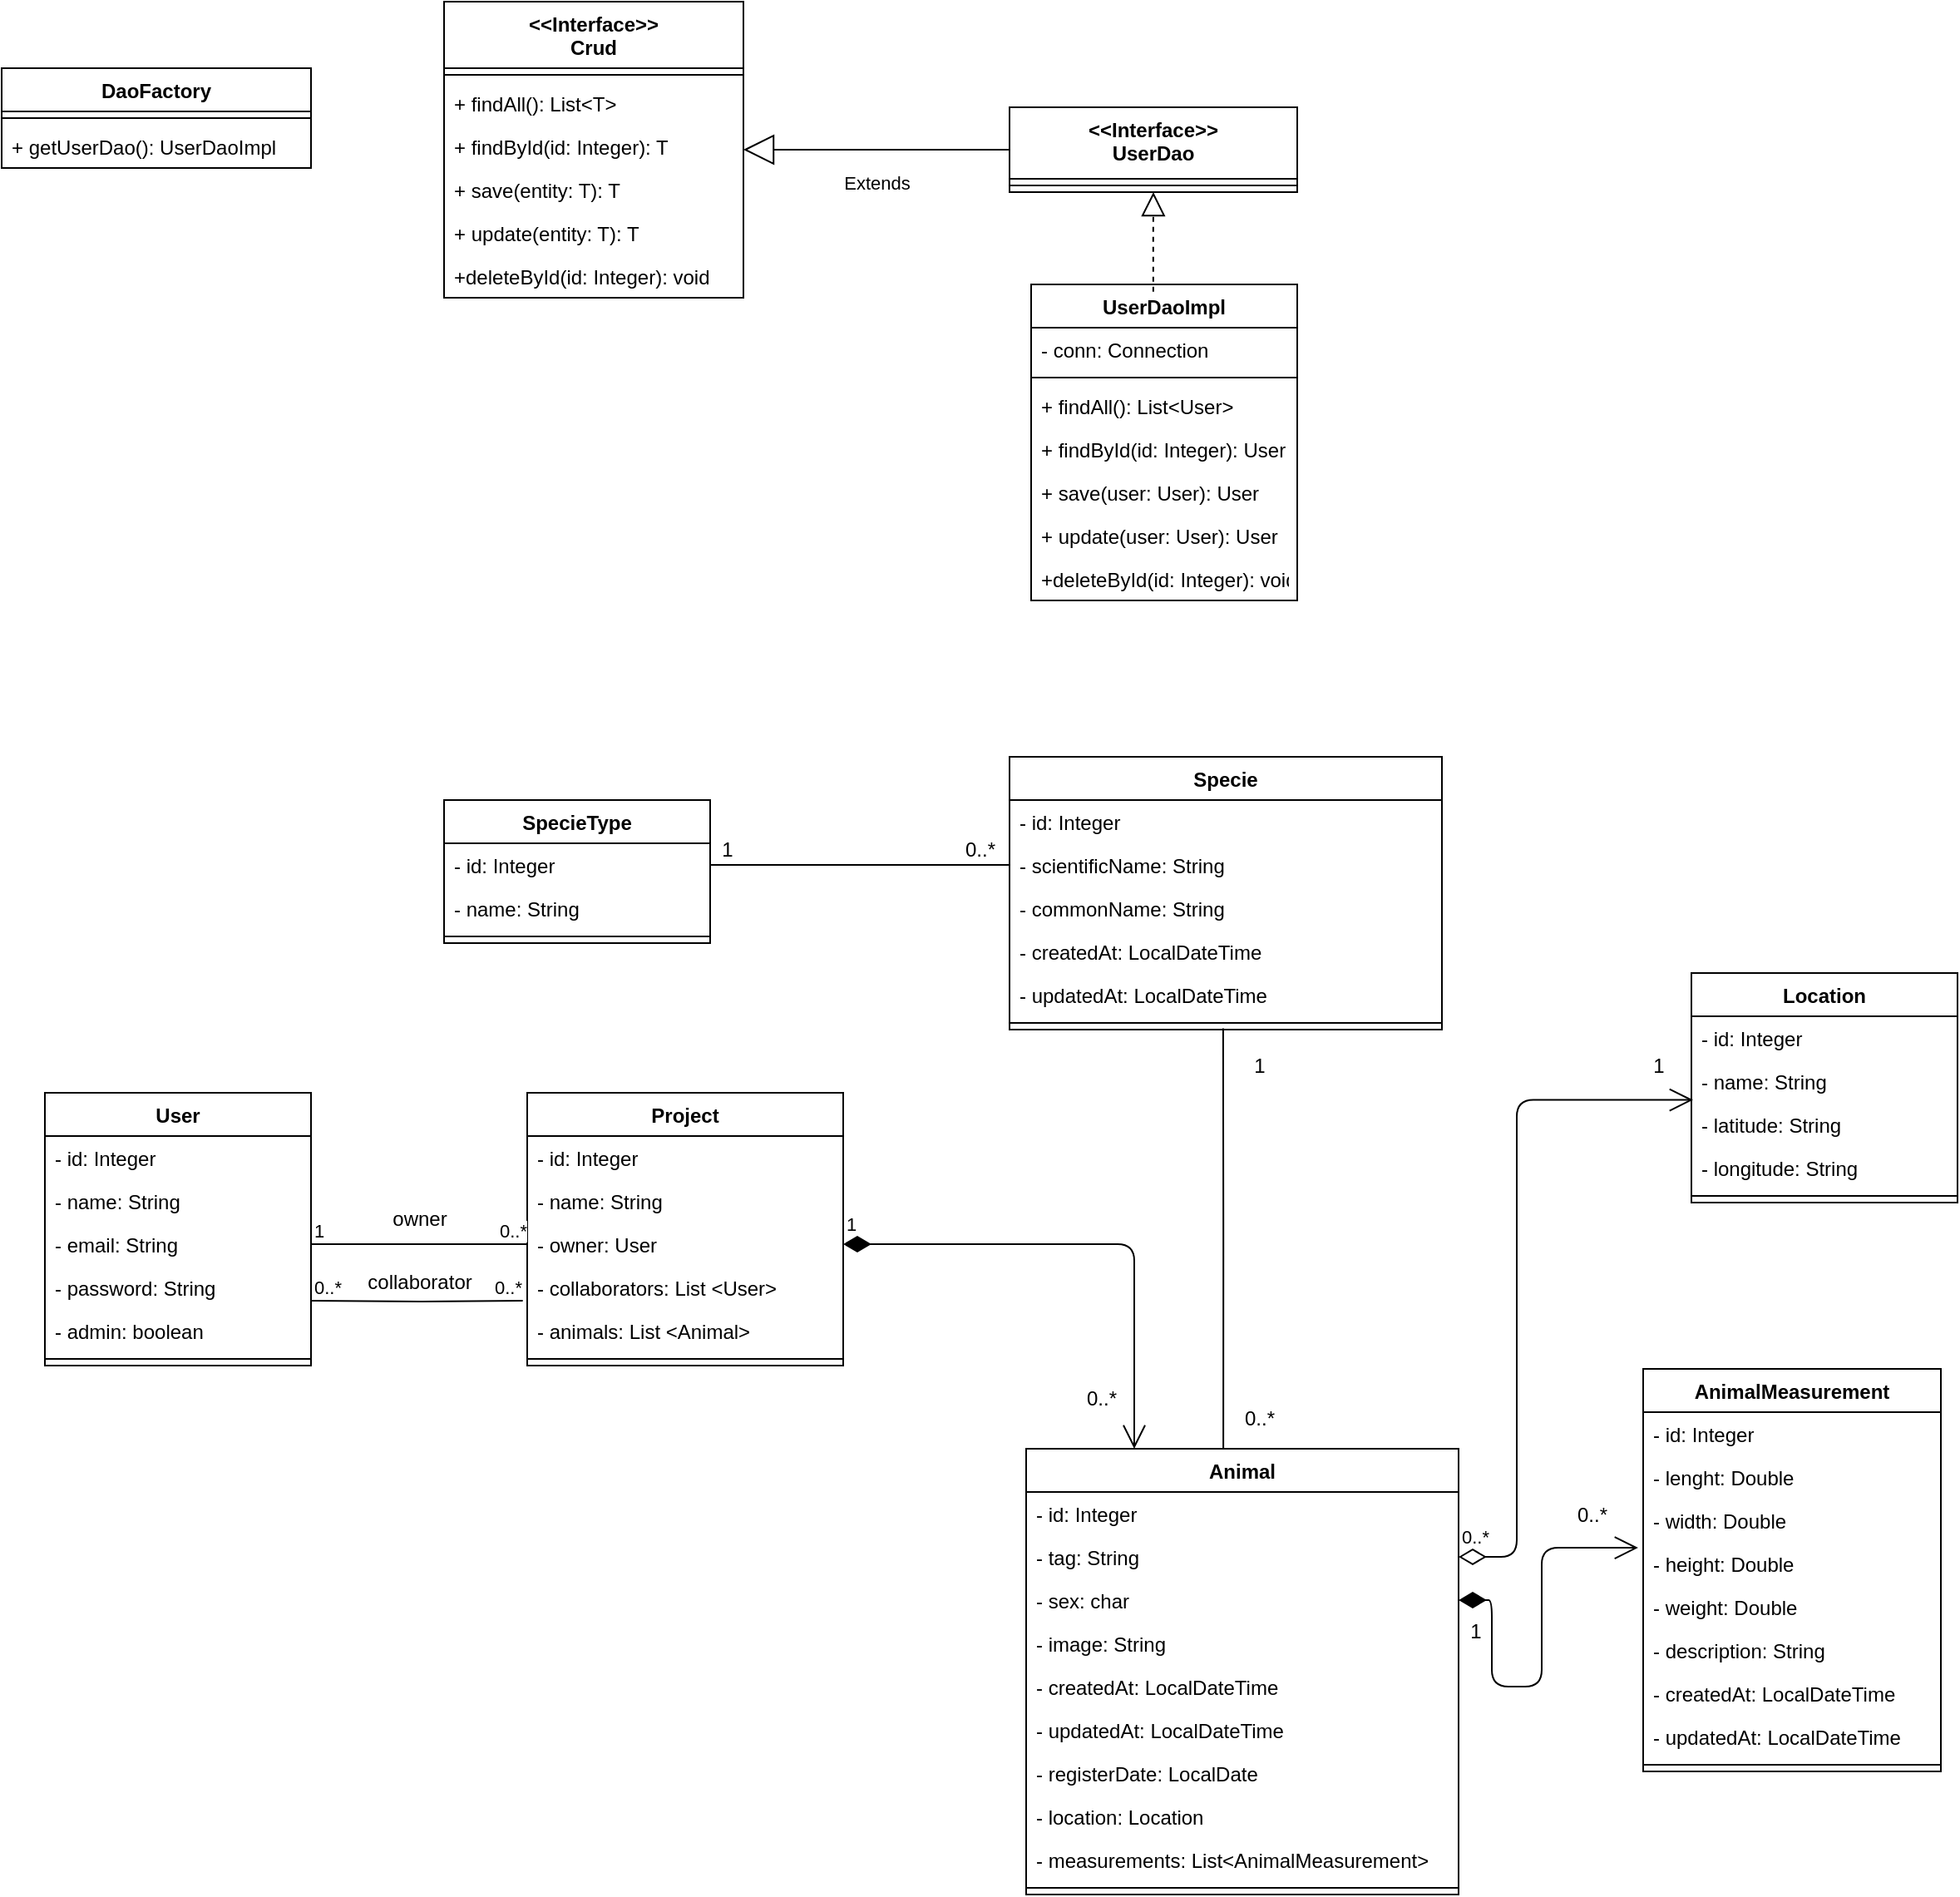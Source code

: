 <mxfile version="14.6.10" type="device"><diagram id="C5RBs43oDa-KdzZeNtuy" name="Page-1"><mxGraphModel dx="1729" dy="1935" grid="1" gridSize="10" guides="1" tooltips="1" connect="1" arrows="1" fold="1" page="1" pageScale="1" pageWidth="827" pageHeight="1169" math="0" shadow="0"><root><mxCell id="WIyWlLk6GJQsqaUBKTNV-0"/><mxCell id="WIyWlLk6GJQsqaUBKTNV-1" parent="WIyWlLk6GJQsqaUBKTNV-0"/><mxCell id="4q6mbvtF_POopmjY74IP-0" value="Location" style="swimlane;fontStyle=1;align=center;verticalAlign=top;childLayout=stackLayout;horizontal=1;startSize=26;horizontalStack=0;resizeParent=1;resizeParentMax=0;resizeLast=0;collapsible=1;marginBottom=0;" parent="WIyWlLk6GJQsqaUBKTNV-1" vertex="1"><mxGeometry x="1270" y="64" width="160" height="138" as="geometry"/></mxCell><mxCell id="4q6mbvtF_POopmjY74IP-1" value="- id: Integer" style="text;strokeColor=none;fillColor=none;align=left;verticalAlign=top;spacingLeft=4;spacingRight=4;overflow=hidden;rotatable=0;points=[[0,0.5],[1,0.5]];portConstraint=eastwest;" parent="4q6mbvtF_POopmjY74IP-0" vertex="1"><mxGeometry y="26" width="160" height="26" as="geometry"/></mxCell><mxCell id="4q6mbvtF_POopmjY74IP-8" value="- name: String" style="text;strokeColor=none;fillColor=none;align=left;verticalAlign=top;spacingLeft=4;spacingRight=4;overflow=hidden;rotatable=0;points=[[0,0.5],[1,0.5]];portConstraint=eastwest;" parent="4q6mbvtF_POopmjY74IP-0" vertex="1"><mxGeometry y="52" width="160" height="26" as="geometry"/></mxCell><mxCell id="4q6mbvtF_POopmjY74IP-9" value="- latitude: String" style="text;strokeColor=none;fillColor=none;align=left;verticalAlign=top;spacingLeft=4;spacingRight=4;overflow=hidden;rotatable=0;points=[[0,0.5],[1,0.5]];portConstraint=eastwest;" parent="4q6mbvtF_POopmjY74IP-0" vertex="1"><mxGeometry y="78" width="160" height="26" as="geometry"/></mxCell><mxCell id="4q6mbvtF_POopmjY74IP-10" value="- longitude: String" style="text;strokeColor=none;fillColor=none;align=left;verticalAlign=top;spacingLeft=4;spacingRight=4;overflow=hidden;rotatable=0;points=[[0,0.5],[1,0.5]];portConstraint=eastwest;" parent="4q6mbvtF_POopmjY74IP-0" vertex="1"><mxGeometry y="104" width="160" height="26" as="geometry"/></mxCell><mxCell id="4q6mbvtF_POopmjY74IP-2" value="" style="line;strokeWidth=1;fillColor=none;align=left;verticalAlign=middle;spacingTop=-1;spacingLeft=3;spacingRight=3;rotatable=0;labelPosition=right;points=[];portConstraint=eastwest;" parent="4q6mbvtF_POopmjY74IP-0" vertex="1"><mxGeometry y="130" width="160" height="8" as="geometry"/></mxCell><mxCell id="4q6mbvtF_POopmjY74IP-4" value="User" style="swimlane;fontStyle=1;align=center;verticalAlign=top;childLayout=stackLayout;horizontal=1;startSize=26;horizontalStack=0;resizeParent=1;resizeParentMax=0;resizeLast=0;collapsible=1;marginBottom=0;" parent="WIyWlLk6GJQsqaUBKTNV-1" vertex="1"><mxGeometry x="280" y="136" width="160" height="164" as="geometry"/></mxCell><mxCell id="4q6mbvtF_POopmjY74IP-5" value="- id: Integer" style="text;strokeColor=none;fillColor=none;align=left;verticalAlign=top;spacingLeft=4;spacingRight=4;overflow=hidden;rotatable=0;points=[[0,0.5],[1,0.5]];portConstraint=eastwest;" parent="4q6mbvtF_POopmjY74IP-4" vertex="1"><mxGeometry y="26" width="160" height="26" as="geometry"/></mxCell><mxCell id="4q6mbvtF_POopmjY74IP-14" value="- name: String" style="text;strokeColor=none;fillColor=none;align=left;verticalAlign=top;spacingLeft=4;spacingRight=4;overflow=hidden;rotatable=0;points=[[0,0.5],[1,0.5]];portConstraint=eastwest;" parent="4q6mbvtF_POopmjY74IP-4" vertex="1"><mxGeometry y="52" width="160" height="26" as="geometry"/></mxCell><mxCell id="4q6mbvtF_POopmjY74IP-15" value="- email: String" style="text;strokeColor=none;fillColor=none;align=left;verticalAlign=top;spacingLeft=4;spacingRight=4;overflow=hidden;rotatable=0;points=[[0,0.5],[1,0.5]];portConstraint=eastwest;" parent="4q6mbvtF_POopmjY74IP-4" vertex="1"><mxGeometry y="78" width="160" height="26" as="geometry"/></mxCell><mxCell id="4q6mbvtF_POopmjY74IP-16" value="- password: String" style="text;strokeColor=none;fillColor=none;align=left;verticalAlign=top;spacingLeft=4;spacingRight=4;overflow=hidden;rotatable=0;points=[[0,0.5],[1,0.5]];portConstraint=eastwest;" parent="4q6mbvtF_POopmjY74IP-4" vertex="1"><mxGeometry y="104" width="160" height="26" as="geometry"/></mxCell><mxCell id="4q6mbvtF_POopmjY74IP-17" value="- admin: boolean" style="text;strokeColor=none;fillColor=none;align=left;verticalAlign=top;spacingLeft=4;spacingRight=4;overflow=hidden;rotatable=0;points=[[0,0.5],[1,0.5]];portConstraint=eastwest;" parent="4q6mbvtF_POopmjY74IP-4" vertex="1"><mxGeometry y="130" width="160" height="26" as="geometry"/></mxCell><mxCell id="4q6mbvtF_POopmjY74IP-6" value="" style="line;strokeWidth=1;fillColor=none;align=left;verticalAlign=middle;spacingTop=-1;spacingLeft=3;spacingRight=3;rotatable=0;labelPosition=right;points=[];portConstraint=eastwest;" parent="4q6mbvtF_POopmjY74IP-4" vertex="1"><mxGeometry y="156" width="160" height="8" as="geometry"/></mxCell><mxCell id="4q6mbvtF_POopmjY74IP-18" value="Project" style="swimlane;fontStyle=1;align=center;verticalAlign=top;childLayout=stackLayout;horizontal=1;startSize=26;horizontalStack=0;resizeParent=1;resizeParentMax=0;resizeLast=0;collapsible=1;marginBottom=0;" parent="WIyWlLk6GJQsqaUBKTNV-1" vertex="1"><mxGeometry x="570" y="136" width="190" height="164" as="geometry"/></mxCell><mxCell id="4q6mbvtF_POopmjY74IP-19" value="- id: Integer" style="text;strokeColor=none;fillColor=none;align=left;verticalAlign=top;spacingLeft=4;spacingRight=4;overflow=hidden;rotatable=0;points=[[0,0.5],[1,0.5]];portConstraint=eastwest;" parent="4q6mbvtF_POopmjY74IP-18" vertex="1"><mxGeometry y="26" width="190" height="26" as="geometry"/></mxCell><mxCell id="4q6mbvtF_POopmjY74IP-22" value="- name: String" style="text;strokeColor=none;fillColor=none;align=left;verticalAlign=top;spacingLeft=4;spacingRight=4;overflow=hidden;rotatable=0;points=[[0,0.5],[1,0.5]];portConstraint=eastwest;" parent="4q6mbvtF_POopmjY74IP-18" vertex="1"><mxGeometry y="52" width="190" height="26" as="geometry"/></mxCell><mxCell id="4q6mbvtF_POopmjY74IP-23" value="- owner: User" style="text;strokeColor=none;fillColor=none;align=left;verticalAlign=top;spacingLeft=4;spacingRight=4;overflow=hidden;rotatable=0;points=[[0,0.5],[1,0.5]];portConstraint=eastwest;" parent="4q6mbvtF_POopmjY74IP-18" vertex="1"><mxGeometry y="78" width="190" height="26" as="geometry"/></mxCell><mxCell id="4q6mbvtF_POopmjY74IP-24" value="- collaborators: List &lt;User&gt;" style="text;strokeColor=none;fillColor=none;align=left;verticalAlign=top;spacingLeft=4;spacingRight=4;overflow=hidden;rotatable=0;points=[[0,0.5],[1,0.5]];portConstraint=eastwest;" parent="4q6mbvtF_POopmjY74IP-18" vertex="1"><mxGeometry y="104" width="190" height="26" as="geometry"/></mxCell><mxCell id="4q6mbvtF_POopmjY74IP-58" value="- animals: List &lt;Animal&gt;" style="text;strokeColor=none;fillColor=none;align=left;verticalAlign=top;spacingLeft=4;spacingRight=4;overflow=hidden;rotatable=0;points=[[0,0.5],[1,0.5]];portConstraint=eastwest;" parent="4q6mbvtF_POopmjY74IP-18" vertex="1"><mxGeometry y="130" width="190" height="26" as="geometry"/></mxCell><mxCell id="4q6mbvtF_POopmjY74IP-20" value="" style="line;strokeWidth=1;fillColor=none;align=left;verticalAlign=middle;spacingTop=-1;spacingLeft=3;spacingRight=3;rotatable=0;labelPosition=right;points=[];portConstraint=eastwest;" parent="4q6mbvtF_POopmjY74IP-18" vertex="1"><mxGeometry y="156" width="190" height="8" as="geometry"/></mxCell><mxCell id="4q6mbvtF_POopmjY74IP-25" value="Specie" style="swimlane;fontStyle=1;align=center;verticalAlign=top;childLayout=stackLayout;horizontal=1;startSize=26;horizontalStack=0;resizeParent=1;resizeParentMax=0;resizeLast=0;collapsible=1;marginBottom=0;" parent="WIyWlLk6GJQsqaUBKTNV-1" vertex="1"><mxGeometry x="860" y="-66" width="260" height="164" as="geometry"/></mxCell><mxCell id="4q6mbvtF_POopmjY74IP-26" value="- id: Integer" style="text;strokeColor=none;fillColor=none;align=left;verticalAlign=top;spacingLeft=4;spacingRight=4;overflow=hidden;rotatable=0;points=[[0,0.5],[1,0.5]];portConstraint=eastwest;" parent="4q6mbvtF_POopmjY74IP-25" vertex="1"><mxGeometry y="26" width="260" height="26" as="geometry"/></mxCell><mxCell id="4q6mbvtF_POopmjY74IP-29" value="- scientificName: String" style="text;strokeColor=none;fillColor=none;align=left;verticalAlign=top;spacingLeft=4;spacingRight=4;overflow=hidden;rotatable=0;points=[[0,0.5],[1,0.5]];portConstraint=eastwest;" parent="4q6mbvtF_POopmjY74IP-25" vertex="1"><mxGeometry y="52" width="260" height="26" as="geometry"/></mxCell><mxCell id="4q6mbvtF_POopmjY74IP-32" value="- commonName: String" style="text;strokeColor=none;fillColor=none;align=left;verticalAlign=top;spacingLeft=4;spacingRight=4;overflow=hidden;rotatable=0;points=[[0,0.5],[1,0.5]];portConstraint=eastwest;" parent="4q6mbvtF_POopmjY74IP-25" vertex="1"><mxGeometry y="78" width="260" height="26" as="geometry"/></mxCell><mxCell id="4q6mbvtF_POopmjY74IP-34" value="- createdAt: LocalDateTime" style="text;strokeColor=none;fillColor=none;align=left;verticalAlign=top;spacingLeft=4;spacingRight=4;overflow=hidden;rotatable=0;points=[[0,0.5],[1,0.5]];portConstraint=eastwest;" parent="4q6mbvtF_POopmjY74IP-25" vertex="1"><mxGeometry y="104" width="260" height="26" as="geometry"/></mxCell><mxCell id="4q6mbvtF_POopmjY74IP-36" value="- updatedAt: LocalDateTime" style="text;strokeColor=none;fillColor=none;align=left;verticalAlign=top;spacingLeft=4;spacingRight=4;overflow=hidden;rotatable=0;points=[[0,0.5],[1,0.5]];portConstraint=eastwest;" parent="4q6mbvtF_POopmjY74IP-25" vertex="1"><mxGeometry y="130" width="260" height="26" as="geometry"/></mxCell><mxCell id="4q6mbvtF_POopmjY74IP-27" value="" style="line;strokeWidth=1;fillColor=none;align=left;verticalAlign=middle;spacingTop=-1;spacingLeft=3;spacingRight=3;rotatable=0;labelPosition=right;points=[];portConstraint=eastwest;" parent="4q6mbvtF_POopmjY74IP-25" vertex="1"><mxGeometry y="156" width="260" height="8" as="geometry"/></mxCell><mxCell id="4q6mbvtF_POopmjY74IP-40" value="AnimalMeasurement" style="swimlane;fontStyle=1;align=center;verticalAlign=top;childLayout=stackLayout;horizontal=1;startSize=26;horizontalStack=0;resizeParent=1;resizeParentMax=0;resizeLast=0;collapsible=1;marginBottom=0;" parent="WIyWlLk6GJQsqaUBKTNV-1" vertex="1"><mxGeometry x="1241" y="302" width="179" height="242" as="geometry"/></mxCell><mxCell id="4q6mbvtF_POopmjY74IP-41" value="- id: Integer" style="text;strokeColor=none;fillColor=none;align=left;verticalAlign=top;spacingLeft=4;spacingRight=4;overflow=hidden;rotatable=0;points=[[0,0.5],[1,0.5]];portConstraint=eastwest;" parent="4q6mbvtF_POopmjY74IP-40" vertex="1"><mxGeometry y="26" width="179" height="26" as="geometry"/></mxCell><mxCell id="4q6mbvtF_POopmjY74IP-45" value="- lenght: Double" style="text;strokeColor=none;fillColor=none;align=left;verticalAlign=top;spacingLeft=4;spacingRight=4;overflow=hidden;rotatable=0;points=[[0,0.5],[1,0.5]];portConstraint=eastwest;" parent="4q6mbvtF_POopmjY74IP-40" vertex="1"><mxGeometry y="52" width="179" height="26" as="geometry"/></mxCell><mxCell id="4q6mbvtF_POopmjY74IP-48" value="- width: Double" style="text;strokeColor=none;fillColor=none;align=left;verticalAlign=top;spacingLeft=4;spacingRight=4;overflow=hidden;rotatable=0;points=[[0,0.5],[1,0.5]];portConstraint=eastwest;" parent="4q6mbvtF_POopmjY74IP-40" vertex="1"><mxGeometry y="78" width="179" height="26" as="geometry"/></mxCell><mxCell id="4q6mbvtF_POopmjY74IP-44" value="- height: Double" style="text;strokeColor=none;fillColor=none;align=left;verticalAlign=top;spacingLeft=4;spacingRight=4;overflow=hidden;rotatable=0;points=[[0,0.5],[1,0.5]];portConstraint=eastwest;" parent="4q6mbvtF_POopmjY74IP-40" vertex="1"><mxGeometry y="104" width="179" height="26" as="geometry"/></mxCell><mxCell id="4q6mbvtF_POopmjY74IP-46" value="- weight: Double" style="text;strokeColor=none;fillColor=none;align=left;verticalAlign=top;spacingLeft=4;spacingRight=4;overflow=hidden;rotatable=0;points=[[0,0.5],[1,0.5]];portConstraint=eastwest;" parent="4q6mbvtF_POopmjY74IP-40" vertex="1"><mxGeometry y="130" width="179" height="26" as="geometry"/></mxCell><mxCell id="4q6mbvtF_POopmjY74IP-47" value="- description: String" style="text;strokeColor=none;fillColor=none;align=left;verticalAlign=top;spacingLeft=4;spacingRight=4;overflow=hidden;rotatable=0;points=[[0,0.5],[1,0.5]];portConstraint=eastwest;" parent="4q6mbvtF_POopmjY74IP-40" vertex="1"><mxGeometry y="156" width="179" height="26" as="geometry"/></mxCell><mxCell id="4q6mbvtF_POopmjY74IP-86" value="- createdAt: LocalDateTime" style="text;strokeColor=none;fillColor=none;align=left;verticalAlign=top;spacingLeft=4;spacingRight=4;overflow=hidden;rotatable=0;points=[[0,0.5],[1,0.5]];portConstraint=eastwest;" parent="4q6mbvtF_POopmjY74IP-40" vertex="1"><mxGeometry y="182" width="179" height="26" as="geometry"/></mxCell><mxCell id="4q6mbvtF_POopmjY74IP-87" value="- updatedAt: LocalDateTime" style="text;strokeColor=none;fillColor=none;align=left;verticalAlign=top;spacingLeft=4;spacingRight=4;overflow=hidden;rotatable=0;points=[[0,0.5],[1,0.5]];portConstraint=eastwest;" parent="4q6mbvtF_POopmjY74IP-40" vertex="1"><mxGeometry y="208" width="179" height="26" as="geometry"/></mxCell><mxCell id="4q6mbvtF_POopmjY74IP-42" value="" style="line;strokeWidth=1;fillColor=none;align=left;verticalAlign=middle;spacingTop=-1;spacingLeft=3;spacingRight=3;rotatable=0;labelPosition=right;points=[];portConstraint=eastwest;" parent="4q6mbvtF_POopmjY74IP-40" vertex="1"><mxGeometry y="234" width="179" height="8" as="geometry"/></mxCell><mxCell id="4q6mbvtF_POopmjY74IP-54" value="0..*" style="endArrow=open;html=1;endSize=12;startArrow=diamondThin;startSize=14;startFill=0;edgeStyle=orthogonalEdgeStyle;align=left;verticalAlign=bottom;entryX=0.006;entryY=0.933;entryDx=0;entryDy=0;entryPerimeter=0;exitX=1;exitY=0.5;exitDx=0;exitDy=0;" parent="WIyWlLk6GJQsqaUBKTNV-1" target="4q6mbvtF_POopmjY74IP-8" edge="1"><mxGeometry x="-1" y="3" relative="1" as="geometry"><mxPoint x="1130" y="415" as="sourcePoint"/><mxPoint x="640" y="220" as="targetPoint"/><Array as="points"><mxPoint x="1165" y="415"/><mxPoint x="1165" y="140"/></Array></mxGeometry></mxCell><mxCell id="4q6mbvtF_POopmjY74IP-55" value="" style="endArrow=open;html=1;endSize=12;startArrow=diamondThin;startSize=14;startFill=1;edgeStyle=orthogonalEdgeStyle;align=left;verticalAlign=bottom;entryX=-0.017;entryY=0.135;entryDx=0;entryDy=0;entryPerimeter=0;exitX=1;exitY=0.5;exitDx=0;exitDy=0;" parent="WIyWlLk6GJQsqaUBKTNV-1" source="4q6mbvtF_POopmjY74IP-93" target="4q6mbvtF_POopmjY74IP-44" edge="1"><mxGeometry x="-1" y="3" relative="1" as="geometry"><mxPoint x="480" y="220" as="sourcePoint"/><mxPoint x="640" y="220" as="targetPoint"/><Array as="points"><mxPoint x="1150" y="441"/><mxPoint x="1150" y="493"/><mxPoint x="1180" y="493"/><mxPoint x="1180" y="410"/></Array></mxGeometry></mxCell><mxCell id="4q6mbvtF_POopmjY74IP-57" value="1" style="endArrow=open;html=1;endSize=12;startArrow=diamondThin;startSize=14;startFill=1;edgeStyle=orthogonalEdgeStyle;align=left;verticalAlign=bottom;entryX=0.25;entryY=0;entryDx=0;entryDy=0;exitX=1;exitY=0.5;exitDx=0;exitDy=0;" parent="WIyWlLk6GJQsqaUBKTNV-1" source="4q6mbvtF_POopmjY74IP-23" target="4q6mbvtF_POopmjY74IP-88" edge="1"><mxGeometry x="-1" y="3" relative="1" as="geometry"><mxPoint x="550" y="212" as="sourcePoint"/><mxPoint x="850" y="179.998" as="targetPoint"/></mxGeometry></mxCell><mxCell id="4q6mbvtF_POopmjY74IP-77" value="0..*" style="text;html=1;resizable=0;autosize=1;align=center;verticalAlign=middle;points=[];fillColor=none;strokeColor=none;rounded=0;" parent="WIyWlLk6GJQsqaUBKTNV-1" vertex="1"><mxGeometry x="900" y="310" width="30" height="20" as="geometry"/></mxCell><mxCell id="4q6mbvtF_POopmjY74IP-78" value="1" style="text;html=1;resizable=0;autosize=1;align=center;verticalAlign=middle;points=[];fillColor=none;strokeColor=none;rounded=0;" parent="WIyWlLk6GJQsqaUBKTNV-1" vertex="1"><mxGeometry x="1240" y="110" width="20" height="20" as="geometry"/></mxCell><mxCell id="4q6mbvtF_POopmjY74IP-79" value="1" style="text;html=1;resizable=0;autosize=1;align=center;verticalAlign=middle;points=[];fillColor=none;strokeColor=none;rounded=0;" parent="WIyWlLk6GJQsqaUBKTNV-1" vertex="1"><mxGeometry x="1130" y="450" width="20" height="20" as="geometry"/></mxCell><mxCell id="4q6mbvtF_POopmjY74IP-80" value="0..*" style="text;html=1;resizable=0;autosize=1;align=center;verticalAlign=middle;points=[];fillColor=none;strokeColor=none;rounded=0;" parent="WIyWlLk6GJQsqaUBKTNV-1" vertex="1"><mxGeometry x="1195" y="380" width="30" height="20" as="geometry"/></mxCell><mxCell id="4q6mbvtF_POopmjY74IP-88" value="Animal" style="swimlane;fontStyle=1;align=center;verticalAlign=top;childLayout=stackLayout;horizontal=1;startSize=26;horizontalStack=0;resizeParent=1;resizeParentMax=0;resizeLast=0;collapsible=1;marginBottom=0;" parent="WIyWlLk6GJQsqaUBKTNV-1" vertex="1"><mxGeometry x="870" y="350" width="260" height="268" as="geometry"/></mxCell><mxCell id="4q6mbvtF_POopmjY74IP-89" value="- id: Integer" style="text;strokeColor=none;fillColor=none;align=left;verticalAlign=top;spacingLeft=4;spacingRight=4;overflow=hidden;rotatable=0;points=[[0,0.5],[1,0.5]];portConstraint=eastwest;" parent="4q6mbvtF_POopmjY74IP-88" vertex="1"><mxGeometry y="26" width="260" height="26" as="geometry"/></mxCell><mxCell id="4q6mbvtF_POopmjY74IP-92" value="- tag: String" style="text;strokeColor=none;fillColor=none;align=left;verticalAlign=top;spacingLeft=4;spacingRight=4;overflow=hidden;rotatable=0;points=[[0,0.5],[1,0.5]];portConstraint=eastwest;" parent="4q6mbvtF_POopmjY74IP-88" vertex="1"><mxGeometry y="52" width="260" height="26" as="geometry"/></mxCell><mxCell id="4q6mbvtF_POopmjY74IP-93" value="- sex: char" style="text;strokeColor=none;fillColor=none;align=left;verticalAlign=top;spacingLeft=4;spacingRight=4;overflow=hidden;rotatable=0;points=[[0,0.5],[1,0.5]];portConstraint=eastwest;" parent="4q6mbvtF_POopmjY74IP-88" vertex="1"><mxGeometry y="78" width="260" height="26" as="geometry"/></mxCell><mxCell id="4q6mbvtF_POopmjY74IP-94" value="- image: String" style="text;strokeColor=none;fillColor=none;align=left;verticalAlign=top;spacingLeft=4;spacingRight=4;overflow=hidden;rotatable=0;points=[[0,0.5],[1,0.5]];portConstraint=eastwest;" parent="4q6mbvtF_POopmjY74IP-88" vertex="1"><mxGeometry y="104" width="260" height="26" as="geometry"/></mxCell><mxCell id="4q6mbvtF_POopmjY74IP-95" value="- createdAt: LocalDateTime" style="text;strokeColor=none;fillColor=none;align=left;verticalAlign=top;spacingLeft=4;spacingRight=4;overflow=hidden;rotatable=0;points=[[0,0.5],[1,0.5]];portConstraint=eastwest;" parent="4q6mbvtF_POopmjY74IP-88" vertex="1"><mxGeometry y="130" width="260" height="26" as="geometry"/></mxCell><mxCell id="4q6mbvtF_POopmjY74IP-96" value="- updatedAt: LocalDateTime" style="text;strokeColor=none;fillColor=none;align=left;verticalAlign=top;spacingLeft=4;spacingRight=4;overflow=hidden;rotatable=0;points=[[0,0.5],[1,0.5]];portConstraint=eastwest;" parent="4q6mbvtF_POopmjY74IP-88" vertex="1"><mxGeometry y="156" width="260" height="26" as="geometry"/></mxCell><mxCell id="4q6mbvtF_POopmjY74IP-97" value="- registerDate: LocalDate" style="text;strokeColor=none;fillColor=none;align=left;verticalAlign=top;spacingLeft=4;spacingRight=4;overflow=hidden;rotatable=0;points=[[0,0.5],[1,0.5]];portConstraint=eastwest;" parent="4q6mbvtF_POopmjY74IP-88" vertex="1"><mxGeometry y="182" width="260" height="26" as="geometry"/></mxCell><mxCell id="4q6mbvtF_POopmjY74IP-98" value="- location: Location" style="text;strokeColor=none;fillColor=none;align=left;verticalAlign=top;spacingLeft=4;spacingRight=4;overflow=hidden;rotatable=0;points=[[0,0.5],[1,0.5]];portConstraint=eastwest;" parent="4q6mbvtF_POopmjY74IP-88" vertex="1"><mxGeometry y="208" width="260" height="26" as="geometry"/></mxCell><mxCell id="4q6mbvtF_POopmjY74IP-99" value="- measurements: List&lt;AnimalMeasurement&gt;" style="text;strokeColor=none;fillColor=none;align=left;verticalAlign=top;spacingLeft=4;spacingRight=4;overflow=hidden;rotatable=0;points=[[0,0.5],[1,0.5]];portConstraint=eastwest;" parent="4q6mbvtF_POopmjY74IP-88" vertex="1"><mxGeometry y="234" width="260" height="26" as="geometry"/></mxCell><mxCell id="4q6mbvtF_POopmjY74IP-100" value="" style="line;strokeWidth=1;fillColor=none;align=left;verticalAlign=middle;spacingTop=-1;spacingLeft=3;spacingRight=3;rotatable=0;labelPosition=right;points=[];portConstraint=eastwest;" parent="4q6mbvtF_POopmjY74IP-88" vertex="1"><mxGeometry y="260" width="260" height="8" as="geometry"/></mxCell><mxCell id="4q6mbvtF_POopmjY74IP-101" value="SpecieType" style="swimlane;fontStyle=1;align=center;verticalAlign=top;childLayout=stackLayout;horizontal=1;startSize=26;horizontalStack=0;resizeParent=1;resizeParentMax=0;resizeLast=0;collapsible=1;marginBottom=0;" parent="WIyWlLk6GJQsqaUBKTNV-1" vertex="1"><mxGeometry x="520" y="-40" width="160" height="86" as="geometry"/></mxCell><mxCell id="4q6mbvtF_POopmjY74IP-102" value="- id: Integer" style="text;strokeColor=none;fillColor=none;align=left;verticalAlign=top;spacingLeft=4;spacingRight=4;overflow=hidden;rotatable=0;points=[[0,0.5],[1,0.5]];portConstraint=eastwest;" parent="4q6mbvtF_POopmjY74IP-101" vertex="1"><mxGeometry y="26" width="160" height="26" as="geometry"/></mxCell><mxCell id="4q6mbvtF_POopmjY74IP-105" value="- name: String" style="text;strokeColor=none;fillColor=none;align=left;verticalAlign=top;spacingLeft=4;spacingRight=4;overflow=hidden;rotatable=0;points=[[0,0.5],[1,0.5]];portConstraint=eastwest;" parent="4q6mbvtF_POopmjY74IP-101" vertex="1"><mxGeometry y="52" width="160" height="26" as="geometry"/></mxCell><mxCell id="4q6mbvtF_POopmjY74IP-103" value="" style="line;strokeWidth=1;fillColor=none;align=left;verticalAlign=middle;spacingTop=-1;spacingLeft=3;spacingRight=3;rotatable=0;labelPosition=right;points=[];portConstraint=eastwest;" parent="4q6mbvtF_POopmjY74IP-101" vertex="1"><mxGeometry y="78" width="160" height="8" as="geometry"/></mxCell><mxCell id="4q6mbvtF_POopmjY74IP-126" value="1" style="text;html=1;resizable=0;autosize=1;align=center;verticalAlign=middle;points=[];fillColor=none;strokeColor=none;rounded=0;" parent="WIyWlLk6GJQsqaUBKTNV-1" vertex="1"><mxGeometry x="1000" y="110" width="20" height="20" as="geometry"/></mxCell><mxCell id="4q6mbvtF_POopmjY74IP-127" value="0..*" style="text;html=1;resizable=0;autosize=1;align=center;verticalAlign=middle;points=[];fillColor=none;strokeColor=none;rounded=0;" parent="WIyWlLk6GJQsqaUBKTNV-1" vertex="1"><mxGeometry x="995" y="322" width="30" height="20" as="geometry"/></mxCell><mxCell id="4q6mbvtF_POopmjY74IP-129" value="" style="endArrow=none;html=1;edgeStyle=orthogonalEdgeStyle;exitX=1;exitY=0.5;exitDx=0;exitDy=0;entryX=0;entryY=0.5;entryDx=0;entryDy=0;" parent="WIyWlLk6GJQsqaUBKTNV-1" source="4q6mbvtF_POopmjY74IP-102" target="4q6mbvtF_POopmjY74IP-29" edge="1"><mxGeometry relative="1" as="geometry"><mxPoint x="770" y="-140" as="sourcePoint"/><mxPoint x="820" y="50" as="targetPoint"/></mxGeometry></mxCell><mxCell id="4q6mbvtF_POopmjY74IP-133" value="" style="endArrow=none;html=1;edgeStyle=orthogonalEdgeStyle;entryX=0.494;entryY=0.908;entryDx=0;entryDy=0;entryPerimeter=0;exitX=0.456;exitY=0;exitDx=0;exitDy=0;exitPerimeter=0;" parent="WIyWlLk6GJQsqaUBKTNV-1" source="4q6mbvtF_POopmjY74IP-88" target="4q6mbvtF_POopmjY74IP-27" edge="1"><mxGeometry relative="1" as="geometry"><mxPoint x="988" y="348" as="sourcePoint"/><mxPoint x="970" y="100" as="targetPoint"/></mxGeometry></mxCell><mxCell id="4q6mbvtF_POopmjY74IP-136" value="1" style="text;html=1;resizable=0;autosize=1;align=center;verticalAlign=middle;points=[];fillColor=none;strokeColor=none;rounded=0;" parent="WIyWlLk6GJQsqaUBKTNV-1" vertex="1"><mxGeometry x="680" y="-20" width="20" height="20" as="geometry"/></mxCell><mxCell id="4q6mbvtF_POopmjY74IP-137" value="0..*" style="text;html=1;resizable=0;autosize=1;align=center;verticalAlign=middle;points=[];fillColor=none;strokeColor=none;rounded=0;" parent="WIyWlLk6GJQsqaUBKTNV-1" vertex="1"><mxGeometry x="827" y="-20" width="30" height="20" as="geometry"/></mxCell><mxCell id="C9whbQh1hwRXy4vtCE9B-0" value="DaoFactory" style="swimlane;fontStyle=1;align=center;verticalAlign=top;childLayout=stackLayout;horizontal=1;startSize=26;horizontalStack=0;resizeParent=1;resizeParentMax=0;resizeLast=0;collapsible=1;marginBottom=0;fillColor=#ffffff;" vertex="1" parent="WIyWlLk6GJQsqaUBKTNV-1"><mxGeometry x="254" y="-480" width="186" height="60" as="geometry"/></mxCell><mxCell id="C9whbQh1hwRXy4vtCE9B-2" value="" style="line;strokeWidth=1;fillColor=none;align=left;verticalAlign=middle;spacingTop=-1;spacingLeft=3;spacingRight=3;rotatable=0;labelPosition=right;points=[];portConstraint=eastwest;" vertex="1" parent="C9whbQh1hwRXy4vtCE9B-0"><mxGeometry y="26" width="186" height="8" as="geometry"/></mxCell><mxCell id="C9whbQh1hwRXy4vtCE9B-3" value="+ getUserDao(): UserDaoImpl" style="text;strokeColor=none;fillColor=none;align=left;verticalAlign=top;spacingLeft=4;spacingRight=4;overflow=hidden;rotatable=0;points=[[0,0.5],[1,0.5]];portConstraint=eastwest;" vertex="1" parent="C9whbQh1hwRXy4vtCE9B-0"><mxGeometry y="34" width="186" height="26" as="geometry"/></mxCell><mxCell id="C9whbQh1hwRXy4vtCE9B-8" value="&lt;&lt;Interface&gt;&gt;&#10;Crud" style="swimlane;fontStyle=1;align=center;verticalAlign=top;childLayout=stackLayout;horizontal=1;startSize=40;horizontalStack=0;resizeParent=1;resizeParentMax=0;resizeLast=0;collapsible=1;marginBottom=0;fillColor=#ffffff;" vertex="1" parent="WIyWlLk6GJQsqaUBKTNV-1"><mxGeometry x="520" y="-520" width="180" height="178" as="geometry"/></mxCell><mxCell id="C9whbQh1hwRXy4vtCE9B-10" value="" style="line;strokeWidth=1;fillColor=none;align=left;verticalAlign=middle;spacingTop=-1;spacingLeft=3;spacingRight=3;rotatable=0;labelPosition=right;points=[];portConstraint=eastwest;" vertex="1" parent="C9whbQh1hwRXy4vtCE9B-8"><mxGeometry y="40" width="180" height="8" as="geometry"/></mxCell><mxCell id="C9whbQh1hwRXy4vtCE9B-11" value="+ findAll(): List&lt;T&gt;" style="text;strokeColor=none;fillColor=none;align=left;verticalAlign=top;spacingLeft=4;spacingRight=4;overflow=hidden;rotatable=0;points=[[0,0.5],[1,0.5]];portConstraint=eastwest;" vertex="1" parent="C9whbQh1hwRXy4vtCE9B-8"><mxGeometry y="48" width="180" height="26" as="geometry"/></mxCell><mxCell id="C9whbQh1hwRXy4vtCE9B-20" value="+ findById(id: Integer): T" style="text;strokeColor=none;fillColor=none;align=left;verticalAlign=top;spacingLeft=4;spacingRight=4;overflow=hidden;rotatable=0;points=[[0,0.5],[1,0.5]];portConstraint=eastwest;" vertex="1" parent="C9whbQh1hwRXy4vtCE9B-8"><mxGeometry y="74" width="180" height="26" as="geometry"/></mxCell><mxCell id="C9whbQh1hwRXy4vtCE9B-21" value="+ save(entity: T): T" style="text;strokeColor=none;fillColor=none;align=left;verticalAlign=top;spacingLeft=4;spacingRight=4;overflow=hidden;rotatable=0;points=[[0,0.5],[1,0.5]];portConstraint=eastwest;" vertex="1" parent="C9whbQh1hwRXy4vtCE9B-8"><mxGeometry y="100" width="180" height="26" as="geometry"/></mxCell><mxCell id="C9whbQh1hwRXy4vtCE9B-22" value="+ update(entity: T): T" style="text;strokeColor=none;fillColor=none;align=left;verticalAlign=top;spacingLeft=4;spacingRight=4;overflow=hidden;rotatable=0;points=[[0,0.5],[1,0.5]];portConstraint=eastwest;" vertex="1" parent="C9whbQh1hwRXy4vtCE9B-8"><mxGeometry y="126" width="180" height="26" as="geometry"/></mxCell><mxCell id="C9whbQh1hwRXy4vtCE9B-23" value="+deleteById(id: Integer): void" style="text;strokeColor=none;fillColor=none;align=left;verticalAlign=top;spacingLeft=4;spacingRight=4;overflow=hidden;rotatable=0;points=[[0,0.5],[1,0.5]];portConstraint=eastwest;" vertex="1" parent="C9whbQh1hwRXy4vtCE9B-8"><mxGeometry y="152" width="180" height="26" as="geometry"/></mxCell><mxCell id="C9whbQh1hwRXy4vtCE9B-12" value="&lt;&lt;Interface&gt;&gt;&#10;UserDao&#10;" style="swimlane;fontStyle=1;align=center;verticalAlign=top;childLayout=stackLayout;horizontal=1;startSize=43;horizontalStack=0;resizeParent=1;resizeParentMax=0;resizeLast=0;collapsible=1;marginBottom=0;fillColor=#ffffff;" vertex="1" parent="WIyWlLk6GJQsqaUBKTNV-1"><mxGeometry x="860" y="-456.5" width="173" height="51" as="geometry"/></mxCell><mxCell id="C9whbQh1hwRXy4vtCE9B-14" value="" style="line;strokeWidth=1;fillColor=none;align=left;verticalAlign=middle;spacingTop=-1;spacingLeft=3;spacingRight=3;rotatable=0;labelPosition=right;points=[];portConstraint=eastwest;" vertex="1" parent="C9whbQh1hwRXy4vtCE9B-12"><mxGeometry y="43" width="173" height="8" as="geometry"/></mxCell><mxCell id="C9whbQh1hwRXy4vtCE9B-16" value="UserDaoImpl" style="swimlane;fontStyle=1;align=center;verticalAlign=top;childLayout=stackLayout;horizontal=1;startSize=26;horizontalStack=0;resizeParent=1;resizeParentMax=0;resizeLast=0;collapsible=1;marginBottom=0;fillColor=#ffffff;" vertex="1" parent="WIyWlLk6GJQsqaUBKTNV-1"><mxGeometry x="873" y="-350" width="160" height="190" as="geometry"/></mxCell><mxCell id="C9whbQh1hwRXy4vtCE9B-17" value="- conn: Connection" style="text;strokeColor=none;fillColor=none;align=left;verticalAlign=top;spacingLeft=4;spacingRight=4;overflow=hidden;rotatable=0;points=[[0,0.5],[1,0.5]];portConstraint=eastwest;" vertex="1" parent="C9whbQh1hwRXy4vtCE9B-16"><mxGeometry y="26" width="160" height="26" as="geometry"/></mxCell><mxCell id="C9whbQh1hwRXy4vtCE9B-18" value="" style="line;strokeWidth=1;fillColor=none;align=left;verticalAlign=middle;spacingTop=-1;spacingLeft=3;spacingRight=3;rotatable=0;labelPosition=right;points=[];portConstraint=eastwest;" vertex="1" parent="C9whbQh1hwRXy4vtCE9B-16"><mxGeometry y="52" width="160" height="8" as="geometry"/></mxCell><mxCell id="C9whbQh1hwRXy4vtCE9B-19" value="+ findAll(): List&lt;User&gt;" style="text;strokeColor=none;fillColor=none;align=left;verticalAlign=top;spacingLeft=4;spacingRight=4;overflow=hidden;rotatable=0;points=[[0,0.5],[1,0.5]];portConstraint=eastwest;" vertex="1" parent="C9whbQh1hwRXy4vtCE9B-16"><mxGeometry y="60" width="160" height="26" as="geometry"/></mxCell><mxCell id="C9whbQh1hwRXy4vtCE9B-31" value="+ findById(id: Integer): User" style="text;strokeColor=none;fillColor=none;align=left;verticalAlign=top;spacingLeft=4;spacingRight=4;overflow=hidden;rotatable=0;points=[[0,0.5],[1,0.5]];portConstraint=eastwest;" vertex="1" parent="C9whbQh1hwRXy4vtCE9B-16"><mxGeometry y="86" width="160" height="26" as="geometry"/></mxCell><mxCell id="C9whbQh1hwRXy4vtCE9B-32" value="+ save(user: User): User" style="text;strokeColor=none;fillColor=none;align=left;verticalAlign=top;spacingLeft=4;spacingRight=4;overflow=hidden;rotatable=0;points=[[0,0.5],[1,0.5]];portConstraint=eastwest;" vertex="1" parent="C9whbQh1hwRXy4vtCE9B-16"><mxGeometry y="112" width="160" height="26" as="geometry"/></mxCell><mxCell id="C9whbQh1hwRXy4vtCE9B-33" value="+ update(user: User): User" style="text;strokeColor=none;fillColor=none;align=left;verticalAlign=top;spacingLeft=4;spacingRight=4;overflow=hidden;rotatable=0;points=[[0,0.5],[1,0.5]];portConstraint=eastwest;" vertex="1" parent="C9whbQh1hwRXy4vtCE9B-16"><mxGeometry y="138" width="160" height="26" as="geometry"/></mxCell><mxCell id="C9whbQh1hwRXy4vtCE9B-34" value="+deleteById(id: Integer): void" style="text;strokeColor=none;fillColor=none;align=left;verticalAlign=top;spacingLeft=4;spacingRight=4;overflow=hidden;rotatable=0;points=[[0,0.5],[1,0.5]];portConstraint=eastwest;" vertex="1" parent="C9whbQh1hwRXy4vtCE9B-16"><mxGeometry y="164" width="160" height="26" as="geometry"/></mxCell><mxCell id="C9whbQh1hwRXy4vtCE9B-24" value="Extends" style="endArrow=block;endSize=16;endFill=0;html=1;rounded=0;edgeStyle=orthogonalEdgeStyle;entryX=1;entryY=0.577;entryDx=0;entryDy=0;entryPerimeter=0;exitX=0;exitY=0.5;exitDx=0;exitDy=0;" edge="1" parent="WIyWlLk6GJQsqaUBKTNV-1" source="C9whbQh1hwRXy4vtCE9B-12" target="C9whbQh1hwRXy4vtCE9B-20"><mxGeometry y="20" width="160" relative="1" as="geometry"><mxPoint x="770" y="-342" as="sourcePoint"/><mxPoint x="930" y="-342" as="targetPoint"/><mxPoint as="offset"/></mxGeometry></mxCell><mxCell id="C9whbQh1hwRXy4vtCE9B-25" value="" style="endArrow=block;dashed=1;endFill=0;endSize=12;html=1;rounded=0;edgeStyle=orthogonalEdgeStyle;entryX=0.5;entryY=1;entryDx=0;entryDy=0;exitX=0.459;exitY=0.023;exitDx=0;exitDy=0;exitPerimeter=0;" edge="1" parent="WIyWlLk6GJQsqaUBKTNV-1" source="C9whbQh1hwRXy4vtCE9B-16" target="C9whbQh1hwRXy4vtCE9B-12"><mxGeometry width="160" relative="1" as="geometry"><mxPoint x="947" y="-360" as="sourcePoint"/><mxPoint x="690" y="-290" as="targetPoint"/></mxGeometry></mxCell><mxCell id="C9whbQh1hwRXy4vtCE9B-37" value="" style="endArrow=none;html=1;edgeStyle=orthogonalEdgeStyle;rounded=0;" edge="1" parent="WIyWlLk6GJQsqaUBKTNV-1"><mxGeometry relative="1" as="geometry"><mxPoint x="440" y="227" as="sourcePoint"/><mxPoint x="570" y="227" as="targetPoint"/></mxGeometry></mxCell><mxCell id="C9whbQh1hwRXy4vtCE9B-38" value="1" style="edgeLabel;resizable=0;html=1;align=left;verticalAlign=bottom;" connectable="0" vertex="1" parent="C9whbQh1hwRXy4vtCE9B-37"><mxGeometry x="-1" relative="1" as="geometry"/></mxCell><mxCell id="C9whbQh1hwRXy4vtCE9B-39" value="0..*" style="edgeLabel;resizable=0;html=1;align=right;verticalAlign=bottom;" connectable="0" vertex="1" parent="C9whbQh1hwRXy4vtCE9B-37"><mxGeometry x="1" relative="1" as="geometry"/></mxCell><mxCell id="C9whbQh1hwRXy4vtCE9B-40" value="owner" style="text;html=1;resizable=0;autosize=1;align=center;verticalAlign=middle;points=[];fillColor=none;strokeColor=none;rounded=0;" vertex="1" parent="WIyWlLk6GJQsqaUBKTNV-1"><mxGeometry x="480" y="202" width="50" height="20" as="geometry"/></mxCell><mxCell id="C9whbQh1hwRXy4vtCE9B-41" value="" style="endArrow=none;html=1;edgeStyle=orthogonalEdgeStyle;rounded=0;entryX=-0.014;entryY=0.808;entryDx=0;entryDy=0;entryPerimeter=0;" edge="1" parent="WIyWlLk6GJQsqaUBKTNV-1" target="4q6mbvtF_POopmjY74IP-24"><mxGeometry relative="1" as="geometry"><mxPoint x="440" y="261" as="sourcePoint"/><mxPoint x="580" y="331.5" as="targetPoint"/></mxGeometry></mxCell><mxCell id="C9whbQh1hwRXy4vtCE9B-42" value="0..*" style="edgeLabel;resizable=0;html=1;align=left;verticalAlign=bottom;" connectable="0" vertex="1" parent="C9whbQh1hwRXy4vtCE9B-41"><mxGeometry x="-1" relative="1" as="geometry"/></mxCell><mxCell id="C9whbQh1hwRXy4vtCE9B-43" value="0..*" style="edgeLabel;resizable=0;html=1;align=right;verticalAlign=bottom;" connectable="0" vertex="1" parent="C9whbQh1hwRXy4vtCE9B-41"><mxGeometry x="1" relative="1" as="geometry"/></mxCell><mxCell id="C9whbQh1hwRXy4vtCE9B-44" value="collaborator" style="text;html=1;resizable=0;autosize=1;align=center;verticalAlign=middle;points=[];fillColor=none;strokeColor=none;rounded=0;" vertex="1" parent="WIyWlLk6GJQsqaUBKTNV-1"><mxGeometry x="465" y="240" width="80" height="20" as="geometry"/></mxCell></root></mxGraphModel></diagram></mxfile>